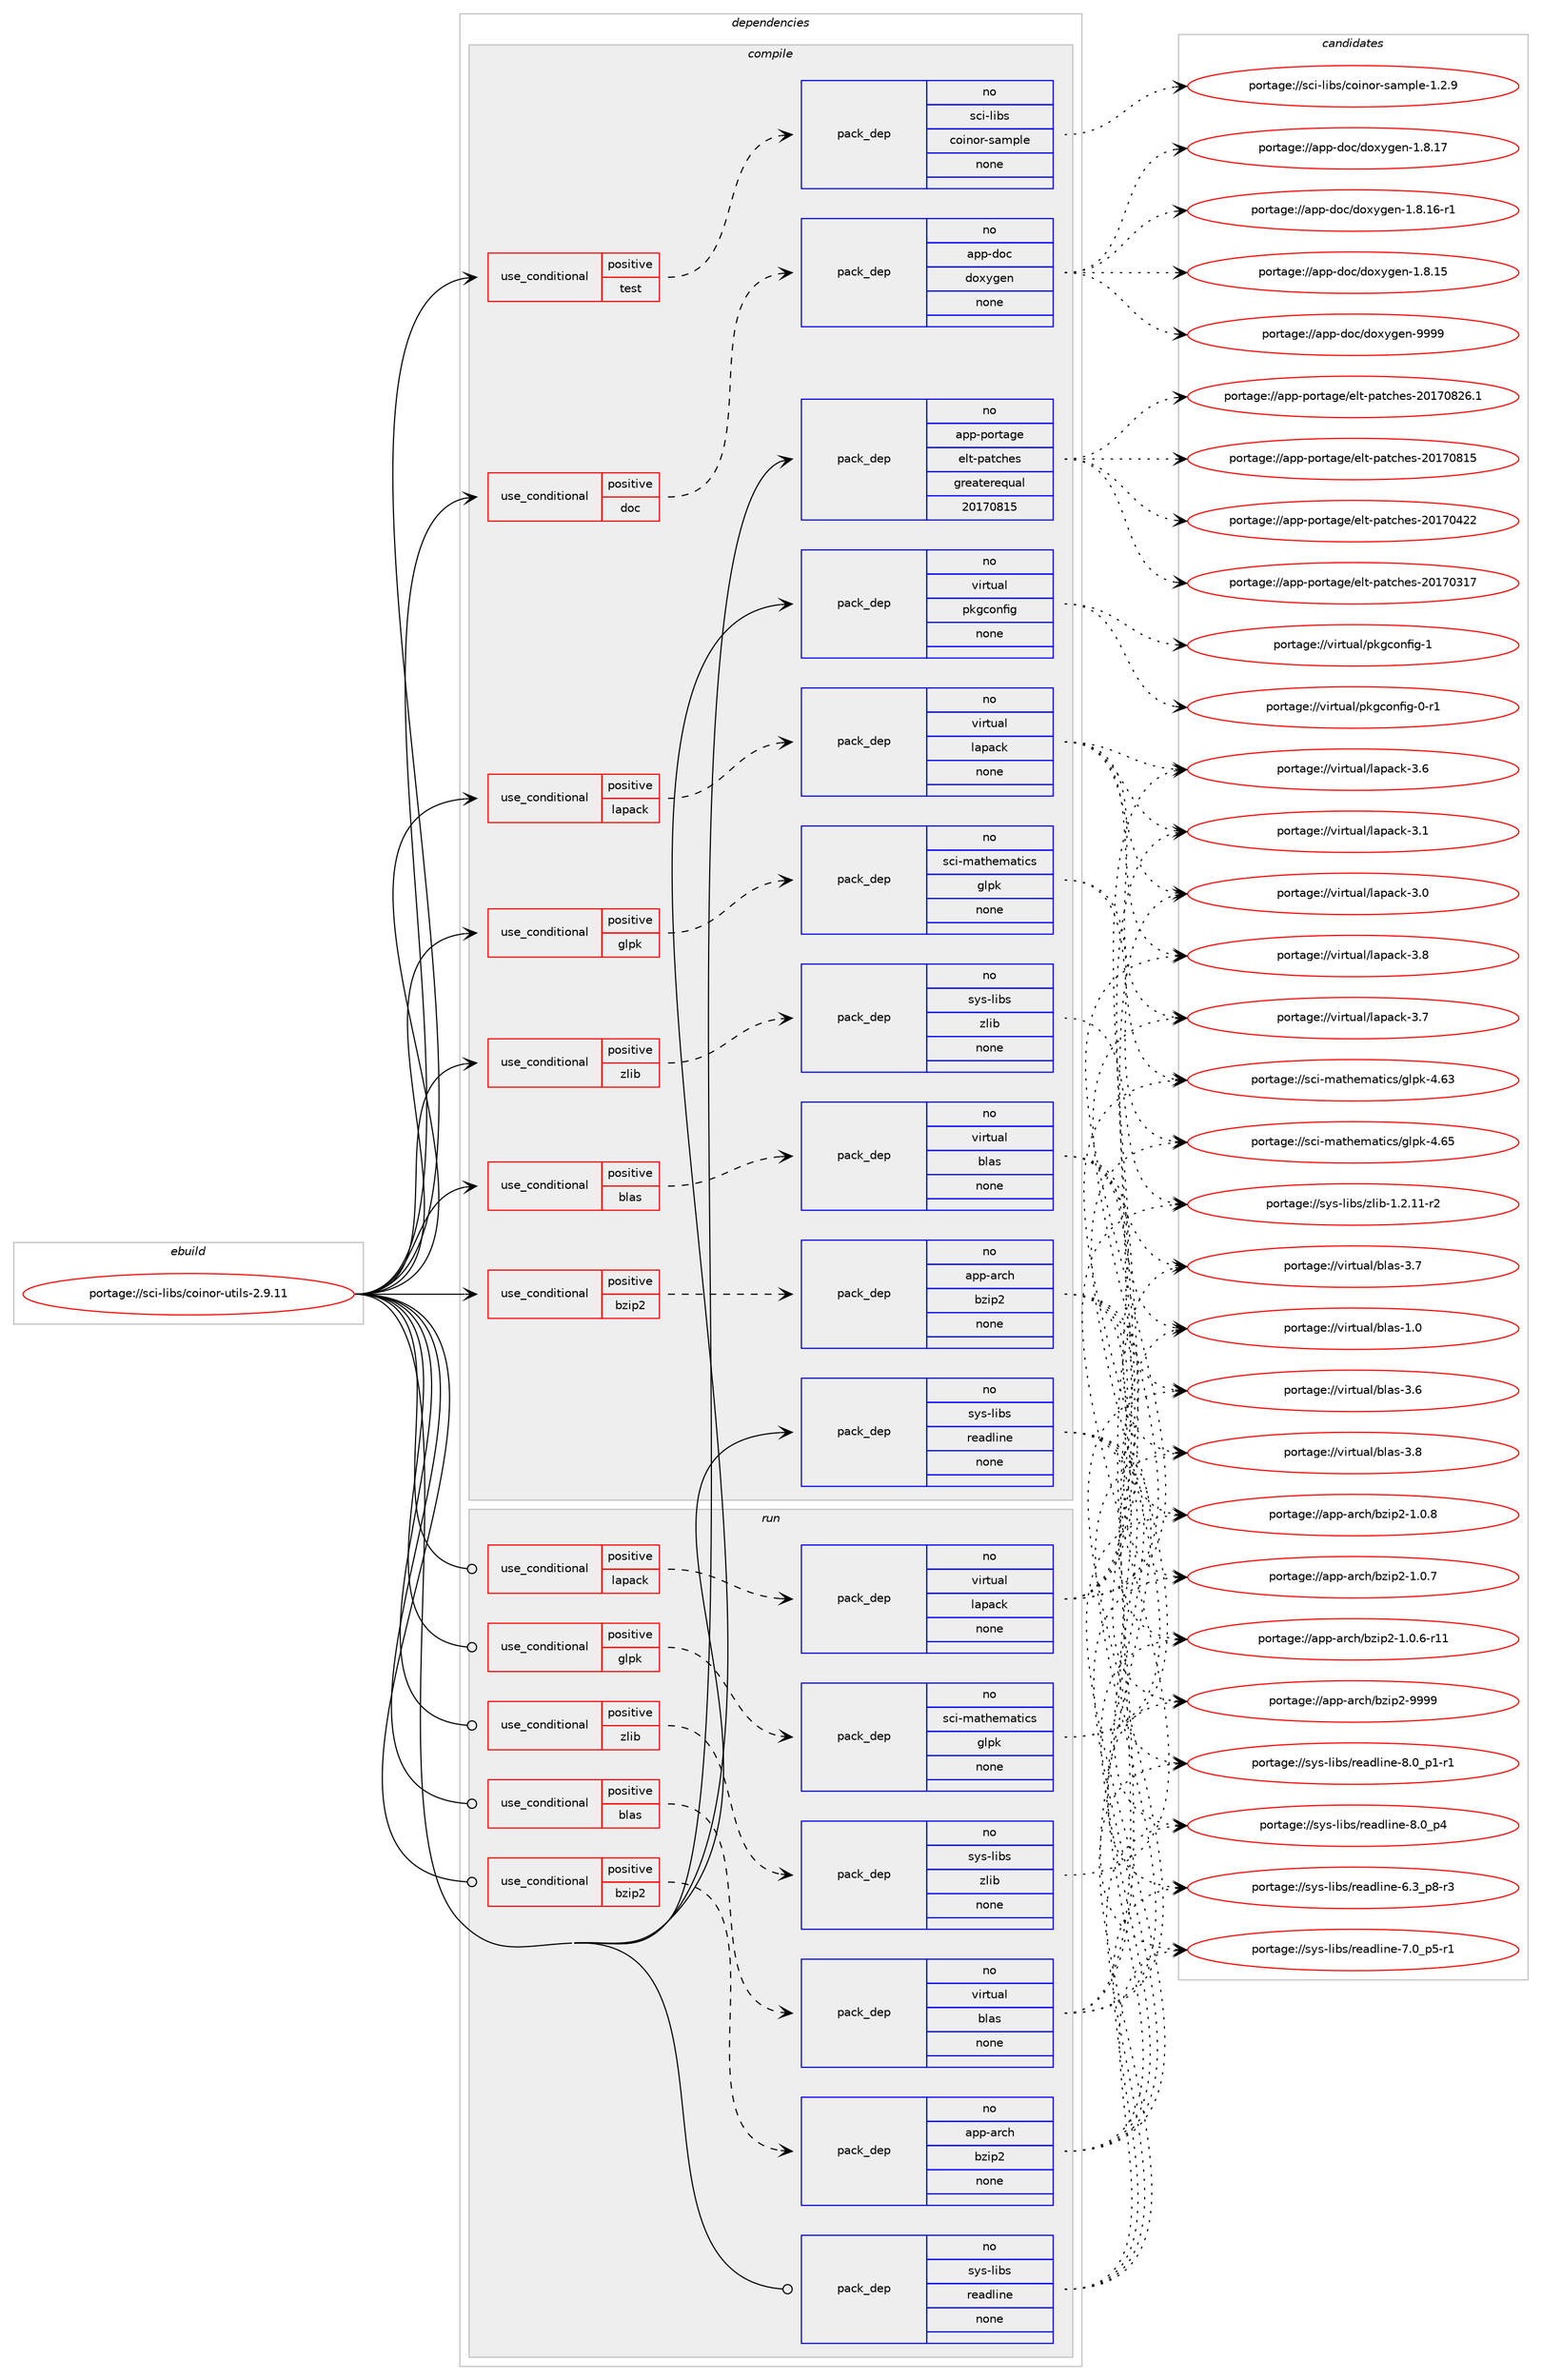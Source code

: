 digraph prolog {

# *************
# Graph options
# *************

newrank=true;
concentrate=true;
compound=true;
graph [rankdir=LR,fontname=Helvetica,fontsize=10,ranksep=1.5];#, ranksep=2.5, nodesep=0.2];
edge  [arrowhead=vee];
node  [fontname=Helvetica,fontsize=10];

# **********
# The ebuild
# **********

subgraph cluster_leftcol {
color=gray;
rank=same;
label=<<i>ebuild</i>>;
id [label="portage://sci-libs/coinor-utils-2.9.11", color=red, width=4, href="../sci-libs/coinor-utils-2.9.11.svg"];
}

# ****************
# The dependencies
# ****************

subgraph cluster_midcol {
color=gray;
label=<<i>dependencies</i>>;
subgraph cluster_compile {
fillcolor="#eeeeee";
style=filled;
label=<<i>compile</i>>;
subgraph cond7314 {
dependency39758 [label=<<TABLE BORDER="0" CELLBORDER="1" CELLSPACING="0" CELLPADDING="4"><TR><TD ROWSPAN="3" CELLPADDING="10">use_conditional</TD></TR><TR><TD>positive</TD></TR><TR><TD>blas</TD></TR></TABLE>>, shape=none, color=red];
subgraph pack31587 {
dependency39759 [label=<<TABLE BORDER="0" CELLBORDER="1" CELLSPACING="0" CELLPADDING="4" WIDTH="220"><TR><TD ROWSPAN="6" CELLPADDING="30">pack_dep</TD></TR><TR><TD WIDTH="110">no</TD></TR><TR><TD>virtual</TD></TR><TR><TD>blas</TD></TR><TR><TD>none</TD></TR><TR><TD></TD></TR></TABLE>>, shape=none, color=blue];
}
dependency39758:e -> dependency39759:w [weight=20,style="dashed",arrowhead="vee"];
}
id:e -> dependency39758:w [weight=20,style="solid",arrowhead="vee"];
subgraph cond7315 {
dependency39760 [label=<<TABLE BORDER="0" CELLBORDER="1" CELLSPACING="0" CELLPADDING="4"><TR><TD ROWSPAN="3" CELLPADDING="10">use_conditional</TD></TR><TR><TD>positive</TD></TR><TR><TD>bzip2</TD></TR></TABLE>>, shape=none, color=red];
subgraph pack31588 {
dependency39761 [label=<<TABLE BORDER="0" CELLBORDER="1" CELLSPACING="0" CELLPADDING="4" WIDTH="220"><TR><TD ROWSPAN="6" CELLPADDING="30">pack_dep</TD></TR><TR><TD WIDTH="110">no</TD></TR><TR><TD>app-arch</TD></TR><TR><TD>bzip2</TD></TR><TR><TD>none</TD></TR><TR><TD></TD></TR></TABLE>>, shape=none, color=blue];
}
dependency39760:e -> dependency39761:w [weight=20,style="dashed",arrowhead="vee"];
}
id:e -> dependency39760:w [weight=20,style="solid",arrowhead="vee"];
subgraph cond7316 {
dependency39762 [label=<<TABLE BORDER="0" CELLBORDER="1" CELLSPACING="0" CELLPADDING="4"><TR><TD ROWSPAN="3" CELLPADDING="10">use_conditional</TD></TR><TR><TD>positive</TD></TR><TR><TD>doc</TD></TR></TABLE>>, shape=none, color=red];
subgraph pack31589 {
dependency39763 [label=<<TABLE BORDER="0" CELLBORDER="1" CELLSPACING="0" CELLPADDING="4" WIDTH="220"><TR><TD ROWSPAN="6" CELLPADDING="30">pack_dep</TD></TR><TR><TD WIDTH="110">no</TD></TR><TR><TD>app-doc</TD></TR><TR><TD>doxygen</TD></TR><TR><TD>none</TD></TR><TR><TD></TD></TR></TABLE>>, shape=none, color=blue];
}
dependency39762:e -> dependency39763:w [weight=20,style="dashed",arrowhead="vee"];
}
id:e -> dependency39762:w [weight=20,style="solid",arrowhead="vee"];
subgraph cond7317 {
dependency39764 [label=<<TABLE BORDER="0" CELLBORDER="1" CELLSPACING="0" CELLPADDING="4"><TR><TD ROWSPAN="3" CELLPADDING="10">use_conditional</TD></TR><TR><TD>positive</TD></TR><TR><TD>glpk</TD></TR></TABLE>>, shape=none, color=red];
subgraph pack31590 {
dependency39765 [label=<<TABLE BORDER="0" CELLBORDER="1" CELLSPACING="0" CELLPADDING="4" WIDTH="220"><TR><TD ROWSPAN="6" CELLPADDING="30">pack_dep</TD></TR><TR><TD WIDTH="110">no</TD></TR><TR><TD>sci-mathematics</TD></TR><TR><TD>glpk</TD></TR><TR><TD>none</TD></TR><TR><TD></TD></TR></TABLE>>, shape=none, color=blue];
}
dependency39764:e -> dependency39765:w [weight=20,style="dashed",arrowhead="vee"];
}
id:e -> dependency39764:w [weight=20,style="solid",arrowhead="vee"];
subgraph cond7318 {
dependency39766 [label=<<TABLE BORDER="0" CELLBORDER="1" CELLSPACING="0" CELLPADDING="4"><TR><TD ROWSPAN="3" CELLPADDING="10">use_conditional</TD></TR><TR><TD>positive</TD></TR><TR><TD>lapack</TD></TR></TABLE>>, shape=none, color=red];
subgraph pack31591 {
dependency39767 [label=<<TABLE BORDER="0" CELLBORDER="1" CELLSPACING="0" CELLPADDING="4" WIDTH="220"><TR><TD ROWSPAN="6" CELLPADDING="30">pack_dep</TD></TR><TR><TD WIDTH="110">no</TD></TR><TR><TD>virtual</TD></TR><TR><TD>lapack</TD></TR><TR><TD>none</TD></TR><TR><TD></TD></TR></TABLE>>, shape=none, color=blue];
}
dependency39766:e -> dependency39767:w [weight=20,style="dashed",arrowhead="vee"];
}
id:e -> dependency39766:w [weight=20,style="solid",arrowhead="vee"];
subgraph cond7319 {
dependency39768 [label=<<TABLE BORDER="0" CELLBORDER="1" CELLSPACING="0" CELLPADDING="4"><TR><TD ROWSPAN="3" CELLPADDING="10">use_conditional</TD></TR><TR><TD>positive</TD></TR><TR><TD>test</TD></TR></TABLE>>, shape=none, color=red];
subgraph pack31592 {
dependency39769 [label=<<TABLE BORDER="0" CELLBORDER="1" CELLSPACING="0" CELLPADDING="4" WIDTH="220"><TR><TD ROWSPAN="6" CELLPADDING="30">pack_dep</TD></TR><TR><TD WIDTH="110">no</TD></TR><TR><TD>sci-libs</TD></TR><TR><TD>coinor-sample</TD></TR><TR><TD>none</TD></TR><TR><TD></TD></TR></TABLE>>, shape=none, color=blue];
}
dependency39768:e -> dependency39769:w [weight=20,style="dashed",arrowhead="vee"];
}
id:e -> dependency39768:w [weight=20,style="solid",arrowhead="vee"];
subgraph cond7320 {
dependency39770 [label=<<TABLE BORDER="0" CELLBORDER="1" CELLSPACING="0" CELLPADDING="4"><TR><TD ROWSPAN="3" CELLPADDING="10">use_conditional</TD></TR><TR><TD>positive</TD></TR><TR><TD>zlib</TD></TR></TABLE>>, shape=none, color=red];
subgraph pack31593 {
dependency39771 [label=<<TABLE BORDER="0" CELLBORDER="1" CELLSPACING="0" CELLPADDING="4" WIDTH="220"><TR><TD ROWSPAN="6" CELLPADDING="30">pack_dep</TD></TR><TR><TD WIDTH="110">no</TD></TR><TR><TD>sys-libs</TD></TR><TR><TD>zlib</TD></TR><TR><TD>none</TD></TR><TR><TD></TD></TR></TABLE>>, shape=none, color=blue];
}
dependency39770:e -> dependency39771:w [weight=20,style="dashed",arrowhead="vee"];
}
id:e -> dependency39770:w [weight=20,style="solid",arrowhead="vee"];
subgraph pack31594 {
dependency39772 [label=<<TABLE BORDER="0" CELLBORDER="1" CELLSPACING="0" CELLPADDING="4" WIDTH="220"><TR><TD ROWSPAN="6" CELLPADDING="30">pack_dep</TD></TR><TR><TD WIDTH="110">no</TD></TR><TR><TD>app-portage</TD></TR><TR><TD>elt-patches</TD></TR><TR><TD>greaterequal</TD></TR><TR><TD>20170815</TD></TR></TABLE>>, shape=none, color=blue];
}
id:e -> dependency39772:w [weight=20,style="solid",arrowhead="vee"];
subgraph pack31595 {
dependency39773 [label=<<TABLE BORDER="0" CELLBORDER="1" CELLSPACING="0" CELLPADDING="4" WIDTH="220"><TR><TD ROWSPAN="6" CELLPADDING="30">pack_dep</TD></TR><TR><TD WIDTH="110">no</TD></TR><TR><TD>sys-libs</TD></TR><TR><TD>readline</TD></TR><TR><TD>none</TD></TR><TR><TD></TD></TR></TABLE>>, shape=none, color=blue];
}
id:e -> dependency39773:w [weight=20,style="solid",arrowhead="vee"];
subgraph pack31596 {
dependency39774 [label=<<TABLE BORDER="0" CELLBORDER="1" CELLSPACING="0" CELLPADDING="4" WIDTH="220"><TR><TD ROWSPAN="6" CELLPADDING="30">pack_dep</TD></TR><TR><TD WIDTH="110">no</TD></TR><TR><TD>virtual</TD></TR><TR><TD>pkgconfig</TD></TR><TR><TD>none</TD></TR><TR><TD></TD></TR></TABLE>>, shape=none, color=blue];
}
id:e -> dependency39774:w [weight=20,style="solid",arrowhead="vee"];
}
subgraph cluster_compileandrun {
fillcolor="#eeeeee";
style=filled;
label=<<i>compile and run</i>>;
}
subgraph cluster_run {
fillcolor="#eeeeee";
style=filled;
label=<<i>run</i>>;
subgraph cond7321 {
dependency39775 [label=<<TABLE BORDER="0" CELLBORDER="1" CELLSPACING="0" CELLPADDING="4"><TR><TD ROWSPAN="3" CELLPADDING="10">use_conditional</TD></TR><TR><TD>positive</TD></TR><TR><TD>blas</TD></TR></TABLE>>, shape=none, color=red];
subgraph pack31597 {
dependency39776 [label=<<TABLE BORDER="0" CELLBORDER="1" CELLSPACING="0" CELLPADDING="4" WIDTH="220"><TR><TD ROWSPAN="6" CELLPADDING="30">pack_dep</TD></TR><TR><TD WIDTH="110">no</TD></TR><TR><TD>virtual</TD></TR><TR><TD>blas</TD></TR><TR><TD>none</TD></TR><TR><TD></TD></TR></TABLE>>, shape=none, color=blue];
}
dependency39775:e -> dependency39776:w [weight=20,style="dashed",arrowhead="vee"];
}
id:e -> dependency39775:w [weight=20,style="solid",arrowhead="odot"];
subgraph cond7322 {
dependency39777 [label=<<TABLE BORDER="0" CELLBORDER="1" CELLSPACING="0" CELLPADDING="4"><TR><TD ROWSPAN="3" CELLPADDING="10">use_conditional</TD></TR><TR><TD>positive</TD></TR><TR><TD>bzip2</TD></TR></TABLE>>, shape=none, color=red];
subgraph pack31598 {
dependency39778 [label=<<TABLE BORDER="0" CELLBORDER="1" CELLSPACING="0" CELLPADDING="4" WIDTH="220"><TR><TD ROWSPAN="6" CELLPADDING="30">pack_dep</TD></TR><TR><TD WIDTH="110">no</TD></TR><TR><TD>app-arch</TD></TR><TR><TD>bzip2</TD></TR><TR><TD>none</TD></TR><TR><TD></TD></TR></TABLE>>, shape=none, color=blue];
}
dependency39777:e -> dependency39778:w [weight=20,style="dashed",arrowhead="vee"];
}
id:e -> dependency39777:w [weight=20,style="solid",arrowhead="odot"];
subgraph cond7323 {
dependency39779 [label=<<TABLE BORDER="0" CELLBORDER="1" CELLSPACING="0" CELLPADDING="4"><TR><TD ROWSPAN="3" CELLPADDING="10">use_conditional</TD></TR><TR><TD>positive</TD></TR><TR><TD>glpk</TD></TR></TABLE>>, shape=none, color=red];
subgraph pack31599 {
dependency39780 [label=<<TABLE BORDER="0" CELLBORDER="1" CELLSPACING="0" CELLPADDING="4" WIDTH="220"><TR><TD ROWSPAN="6" CELLPADDING="30">pack_dep</TD></TR><TR><TD WIDTH="110">no</TD></TR><TR><TD>sci-mathematics</TD></TR><TR><TD>glpk</TD></TR><TR><TD>none</TD></TR><TR><TD></TD></TR></TABLE>>, shape=none, color=blue];
}
dependency39779:e -> dependency39780:w [weight=20,style="dashed",arrowhead="vee"];
}
id:e -> dependency39779:w [weight=20,style="solid",arrowhead="odot"];
subgraph cond7324 {
dependency39781 [label=<<TABLE BORDER="0" CELLBORDER="1" CELLSPACING="0" CELLPADDING="4"><TR><TD ROWSPAN="3" CELLPADDING="10">use_conditional</TD></TR><TR><TD>positive</TD></TR><TR><TD>lapack</TD></TR></TABLE>>, shape=none, color=red];
subgraph pack31600 {
dependency39782 [label=<<TABLE BORDER="0" CELLBORDER="1" CELLSPACING="0" CELLPADDING="4" WIDTH="220"><TR><TD ROWSPAN="6" CELLPADDING="30">pack_dep</TD></TR><TR><TD WIDTH="110">no</TD></TR><TR><TD>virtual</TD></TR><TR><TD>lapack</TD></TR><TR><TD>none</TD></TR><TR><TD></TD></TR></TABLE>>, shape=none, color=blue];
}
dependency39781:e -> dependency39782:w [weight=20,style="dashed",arrowhead="vee"];
}
id:e -> dependency39781:w [weight=20,style="solid",arrowhead="odot"];
subgraph cond7325 {
dependency39783 [label=<<TABLE BORDER="0" CELLBORDER="1" CELLSPACING="0" CELLPADDING="4"><TR><TD ROWSPAN="3" CELLPADDING="10">use_conditional</TD></TR><TR><TD>positive</TD></TR><TR><TD>zlib</TD></TR></TABLE>>, shape=none, color=red];
subgraph pack31601 {
dependency39784 [label=<<TABLE BORDER="0" CELLBORDER="1" CELLSPACING="0" CELLPADDING="4" WIDTH="220"><TR><TD ROWSPAN="6" CELLPADDING="30">pack_dep</TD></TR><TR><TD WIDTH="110">no</TD></TR><TR><TD>sys-libs</TD></TR><TR><TD>zlib</TD></TR><TR><TD>none</TD></TR><TR><TD></TD></TR></TABLE>>, shape=none, color=blue];
}
dependency39783:e -> dependency39784:w [weight=20,style="dashed",arrowhead="vee"];
}
id:e -> dependency39783:w [weight=20,style="solid",arrowhead="odot"];
subgraph pack31602 {
dependency39785 [label=<<TABLE BORDER="0" CELLBORDER="1" CELLSPACING="0" CELLPADDING="4" WIDTH="220"><TR><TD ROWSPAN="6" CELLPADDING="30">pack_dep</TD></TR><TR><TD WIDTH="110">no</TD></TR><TR><TD>sys-libs</TD></TR><TR><TD>readline</TD></TR><TR><TD>none</TD></TR><TR><TD></TD></TR></TABLE>>, shape=none, color=blue];
}
id:e -> dependency39785:w [weight=20,style="solid",arrowhead="odot"];
}
}

# **************
# The candidates
# **************

subgraph cluster_choices {
rank=same;
color=gray;
label=<<i>candidates</i>>;

subgraph choice31587 {
color=black;
nodesep=1;
choice1181051141161179710847981089711545514656 [label="portage://virtual/blas-3.8", color=red, width=4,href="../virtual/blas-3.8.svg"];
choice1181051141161179710847981089711545514655 [label="portage://virtual/blas-3.7", color=red, width=4,href="../virtual/blas-3.7.svg"];
choice1181051141161179710847981089711545514654 [label="portage://virtual/blas-3.6", color=red, width=4,href="../virtual/blas-3.6.svg"];
choice1181051141161179710847981089711545494648 [label="portage://virtual/blas-1.0", color=red, width=4,href="../virtual/blas-1.0.svg"];
dependency39759:e -> choice1181051141161179710847981089711545514656:w [style=dotted,weight="100"];
dependency39759:e -> choice1181051141161179710847981089711545514655:w [style=dotted,weight="100"];
dependency39759:e -> choice1181051141161179710847981089711545514654:w [style=dotted,weight="100"];
dependency39759:e -> choice1181051141161179710847981089711545494648:w [style=dotted,weight="100"];
}
subgraph choice31588 {
color=black;
nodesep=1;
choice971121124597114991044798122105112504557575757 [label="portage://app-arch/bzip2-9999", color=red, width=4,href="../app-arch/bzip2-9999.svg"];
choice97112112459711499104479812210511250454946484656 [label="portage://app-arch/bzip2-1.0.8", color=red, width=4,href="../app-arch/bzip2-1.0.8.svg"];
choice97112112459711499104479812210511250454946484655 [label="portage://app-arch/bzip2-1.0.7", color=red, width=4,href="../app-arch/bzip2-1.0.7.svg"];
choice97112112459711499104479812210511250454946484654451144949 [label="portage://app-arch/bzip2-1.0.6-r11", color=red, width=4,href="../app-arch/bzip2-1.0.6-r11.svg"];
dependency39761:e -> choice971121124597114991044798122105112504557575757:w [style=dotted,weight="100"];
dependency39761:e -> choice97112112459711499104479812210511250454946484656:w [style=dotted,weight="100"];
dependency39761:e -> choice97112112459711499104479812210511250454946484655:w [style=dotted,weight="100"];
dependency39761:e -> choice97112112459711499104479812210511250454946484654451144949:w [style=dotted,weight="100"];
}
subgraph choice31589 {
color=black;
nodesep=1;
choice971121124510011199471001111201211031011104557575757 [label="portage://app-doc/doxygen-9999", color=red, width=4,href="../app-doc/doxygen-9999.svg"];
choice9711211245100111994710011112012110310111045494656464955 [label="portage://app-doc/doxygen-1.8.17", color=red, width=4,href="../app-doc/doxygen-1.8.17.svg"];
choice97112112451001119947100111120121103101110454946564649544511449 [label="portage://app-doc/doxygen-1.8.16-r1", color=red, width=4,href="../app-doc/doxygen-1.8.16-r1.svg"];
choice9711211245100111994710011112012110310111045494656464953 [label="portage://app-doc/doxygen-1.8.15", color=red, width=4,href="../app-doc/doxygen-1.8.15.svg"];
dependency39763:e -> choice971121124510011199471001111201211031011104557575757:w [style=dotted,weight="100"];
dependency39763:e -> choice9711211245100111994710011112012110310111045494656464955:w [style=dotted,weight="100"];
dependency39763:e -> choice97112112451001119947100111120121103101110454946564649544511449:w [style=dotted,weight="100"];
dependency39763:e -> choice9711211245100111994710011112012110310111045494656464953:w [style=dotted,weight="100"];
}
subgraph choice31590 {
color=black;
nodesep=1;
choice1159910545109971161041011099711610599115471031081121074552465453 [label="portage://sci-mathematics/glpk-4.65", color=red, width=4,href="../sci-mathematics/glpk-4.65.svg"];
choice1159910545109971161041011099711610599115471031081121074552465451 [label="portage://sci-mathematics/glpk-4.63", color=red, width=4,href="../sci-mathematics/glpk-4.63.svg"];
dependency39765:e -> choice1159910545109971161041011099711610599115471031081121074552465453:w [style=dotted,weight="100"];
dependency39765:e -> choice1159910545109971161041011099711610599115471031081121074552465451:w [style=dotted,weight="100"];
}
subgraph choice31591 {
color=black;
nodesep=1;
choice118105114116117971084710897112979910745514656 [label="portage://virtual/lapack-3.8", color=red, width=4,href="../virtual/lapack-3.8.svg"];
choice118105114116117971084710897112979910745514655 [label="portage://virtual/lapack-3.7", color=red, width=4,href="../virtual/lapack-3.7.svg"];
choice118105114116117971084710897112979910745514654 [label="portage://virtual/lapack-3.6", color=red, width=4,href="../virtual/lapack-3.6.svg"];
choice118105114116117971084710897112979910745514649 [label="portage://virtual/lapack-3.1", color=red, width=4,href="../virtual/lapack-3.1.svg"];
choice118105114116117971084710897112979910745514648 [label="portage://virtual/lapack-3.0", color=red, width=4,href="../virtual/lapack-3.0.svg"];
dependency39767:e -> choice118105114116117971084710897112979910745514656:w [style=dotted,weight="100"];
dependency39767:e -> choice118105114116117971084710897112979910745514655:w [style=dotted,weight="100"];
dependency39767:e -> choice118105114116117971084710897112979910745514654:w [style=dotted,weight="100"];
dependency39767:e -> choice118105114116117971084710897112979910745514649:w [style=dotted,weight="100"];
dependency39767:e -> choice118105114116117971084710897112979910745514648:w [style=dotted,weight="100"];
}
subgraph choice31592 {
color=black;
nodesep=1;
choice11599105451081059811547991111051101111144511597109112108101454946504657 [label="portage://sci-libs/coinor-sample-1.2.9", color=red, width=4,href="../sci-libs/coinor-sample-1.2.9.svg"];
dependency39769:e -> choice11599105451081059811547991111051101111144511597109112108101454946504657:w [style=dotted,weight="100"];
}
subgraph choice31593 {
color=black;
nodesep=1;
choice11512111545108105981154712210810598454946504649494511450 [label="portage://sys-libs/zlib-1.2.11-r2", color=red, width=4,href="../sys-libs/zlib-1.2.11-r2.svg"];
dependency39771:e -> choice11512111545108105981154712210810598454946504649494511450:w [style=dotted,weight="100"];
}
subgraph choice31594 {
color=black;
nodesep=1;
choice971121124511211111411697103101471011081164511297116991041011154550484955485650544649 [label="portage://app-portage/elt-patches-20170826.1", color=red, width=4,href="../app-portage/elt-patches-20170826.1.svg"];
choice97112112451121111141169710310147101108116451129711699104101115455048495548564953 [label="portage://app-portage/elt-patches-20170815", color=red, width=4,href="../app-portage/elt-patches-20170815.svg"];
choice97112112451121111141169710310147101108116451129711699104101115455048495548525050 [label="portage://app-portage/elt-patches-20170422", color=red, width=4,href="../app-portage/elt-patches-20170422.svg"];
choice97112112451121111141169710310147101108116451129711699104101115455048495548514955 [label="portage://app-portage/elt-patches-20170317", color=red, width=4,href="../app-portage/elt-patches-20170317.svg"];
dependency39772:e -> choice971121124511211111411697103101471011081164511297116991041011154550484955485650544649:w [style=dotted,weight="100"];
dependency39772:e -> choice97112112451121111141169710310147101108116451129711699104101115455048495548564953:w [style=dotted,weight="100"];
dependency39772:e -> choice97112112451121111141169710310147101108116451129711699104101115455048495548525050:w [style=dotted,weight="100"];
dependency39772:e -> choice97112112451121111141169710310147101108116451129711699104101115455048495548514955:w [style=dotted,weight="100"];
}
subgraph choice31595 {
color=black;
nodesep=1;
choice11512111545108105981154711410197100108105110101455646489511252 [label="portage://sys-libs/readline-8.0_p4", color=red, width=4,href="../sys-libs/readline-8.0_p4.svg"];
choice115121115451081059811547114101971001081051101014556464895112494511449 [label="portage://sys-libs/readline-8.0_p1-r1", color=red, width=4,href="../sys-libs/readline-8.0_p1-r1.svg"];
choice115121115451081059811547114101971001081051101014555464895112534511449 [label="portage://sys-libs/readline-7.0_p5-r1", color=red, width=4,href="../sys-libs/readline-7.0_p5-r1.svg"];
choice115121115451081059811547114101971001081051101014554465195112564511451 [label="portage://sys-libs/readline-6.3_p8-r3", color=red, width=4,href="../sys-libs/readline-6.3_p8-r3.svg"];
dependency39773:e -> choice11512111545108105981154711410197100108105110101455646489511252:w [style=dotted,weight="100"];
dependency39773:e -> choice115121115451081059811547114101971001081051101014556464895112494511449:w [style=dotted,weight="100"];
dependency39773:e -> choice115121115451081059811547114101971001081051101014555464895112534511449:w [style=dotted,weight="100"];
dependency39773:e -> choice115121115451081059811547114101971001081051101014554465195112564511451:w [style=dotted,weight="100"];
}
subgraph choice31596 {
color=black;
nodesep=1;
choice1181051141161179710847112107103991111101021051034549 [label="portage://virtual/pkgconfig-1", color=red, width=4,href="../virtual/pkgconfig-1.svg"];
choice11810511411611797108471121071039911111010210510345484511449 [label="portage://virtual/pkgconfig-0-r1", color=red, width=4,href="../virtual/pkgconfig-0-r1.svg"];
dependency39774:e -> choice1181051141161179710847112107103991111101021051034549:w [style=dotted,weight="100"];
dependency39774:e -> choice11810511411611797108471121071039911111010210510345484511449:w [style=dotted,weight="100"];
}
subgraph choice31597 {
color=black;
nodesep=1;
choice1181051141161179710847981089711545514656 [label="portage://virtual/blas-3.8", color=red, width=4,href="../virtual/blas-3.8.svg"];
choice1181051141161179710847981089711545514655 [label="portage://virtual/blas-3.7", color=red, width=4,href="../virtual/blas-3.7.svg"];
choice1181051141161179710847981089711545514654 [label="portage://virtual/blas-3.6", color=red, width=4,href="../virtual/blas-3.6.svg"];
choice1181051141161179710847981089711545494648 [label="portage://virtual/blas-1.0", color=red, width=4,href="../virtual/blas-1.0.svg"];
dependency39776:e -> choice1181051141161179710847981089711545514656:w [style=dotted,weight="100"];
dependency39776:e -> choice1181051141161179710847981089711545514655:w [style=dotted,weight="100"];
dependency39776:e -> choice1181051141161179710847981089711545514654:w [style=dotted,weight="100"];
dependency39776:e -> choice1181051141161179710847981089711545494648:w [style=dotted,weight="100"];
}
subgraph choice31598 {
color=black;
nodesep=1;
choice971121124597114991044798122105112504557575757 [label="portage://app-arch/bzip2-9999", color=red, width=4,href="../app-arch/bzip2-9999.svg"];
choice97112112459711499104479812210511250454946484656 [label="portage://app-arch/bzip2-1.0.8", color=red, width=4,href="../app-arch/bzip2-1.0.8.svg"];
choice97112112459711499104479812210511250454946484655 [label="portage://app-arch/bzip2-1.0.7", color=red, width=4,href="../app-arch/bzip2-1.0.7.svg"];
choice97112112459711499104479812210511250454946484654451144949 [label="portage://app-arch/bzip2-1.0.6-r11", color=red, width=4,href="../app-arch/bzip2-1.0.6-r11.svg"];
dependency39778:e -> choice971121124597114991044798122105112504557575757:w [style=dotted,weight="100"];
dependency39778:e -> choice97112112459711499104479812210511250454946484656:w [style=dotted,weight="100"];
dependency39778:e -> choice97112112459711499104479812210511250454946484655:w [style=dotted,weight="100"];
dependency39778:e -> choice97112112459711499104479812210511250454946484654451144949:w [style=dotted,weight="100"];
}
subgraph choice31599 {
color=black;
nodesep=1;
choice1159910545109971161041011099711610599115471031081121074552465453 [label="portage://sci-mathematics/glpk-4.65", color=red, width=4,href="../sci-mathematics/glpk-4.65.svg"];
choice1159910545109971161041011099711610599115471031081121074552465451 [label="portage://sci-mathematics/glpk-4.63", color=red, width=4,href="../sci-mathematics/glpk-4.63.svg"];
dependency39780:e -> choice1159910545109971161041011099711610599115471031081121074552465453:w [style=dotted,weight="100"];
dependency39780:e -> choice1159910545109971161041011099711610599115471031081121074552465451:w [style=dotted,weight="100"];
}
subgraph choice31600 {
color=black;
nodesep=1;
choice118105114116117971084710897112979910745514656 [label="portage://virtual/lapack-3.8", color=red, width=4,href="../virtual/lapack-3.8.svg"];
choice118105114116117971084710897112979910745514655 [label="portage://virtual/lapack-3.7", color=red, width=4,href="../virtual/lapack-3.7.svg"];
choice118105114116117971084710897112979910745514654 [label="portage://virtual/lapack-3.6", color=red, width=4,href="../virtual/lapack-3.6.svg"];
choice118105114116117971084710897112979910745514649 [label="portage://virtual/lapack-3.1", color=red, width=4,href="../virtual/lapack-3.1.svg"];
choice118105114116117971084710897112979910745514648 [label="portage://virtual/lapack-3.0", color=red, width=4,href="../virtual/lapack-3.0.svg"];
dependency39782:e -> choice118105114116117971084710897112979910745514656:w [style=dotted,weight="100"];
dependency39782:e -> choice118105114116117971084710897112979910745514655:w [style=dotted,weight="100"];
dependency39782:e -> choice118105114116117971084710897112979910745514654:w [style=dotted,weight="100"];
dependency39782:e -> choice118105114116117971084710897112979910745514649:w [style=dotted,weight="100"];
dependency39782:e -> choice118105114116117971084710897112979910745514648:w [style=dotted,weight="100"];
}
subgraph choice31601 {
color=black;
nodesep=1;
choice11512111545108105981154712210810598454946504649494511450 [label="portage://sys-libs/zlib-1.2.11-r2", color=red, width=4,href="../sys-libs/zlib-1.2.11-r2.svg"];
dependency39784:e -> choice11512111545108105981154712210810598454946504649494511450:w [style=dotted,weight="100"];
}
subgraph choice31602 {
color=black;
nodesep=1;
choice11512111545108105981154711410197100108105110101455646489511252 [label="portage://sys-libs/readline-8.0_p4", color=red, width=4,href="../sys-libs/readline-8.0_p4.svg"];
choice115121115451081059811547114101971001081051101014556464895112494511449 [label="portage://sys-libs/readline-8.0_p1-r1", color=red, width=4,href="../sys-libs/readline-8.0_p1-r1.svg"];
choice115121115451081059811547114101971001081051101014555464895112534511449 [label="portage://sys-libs/readline-7.0_p5-r1", color=red, width=4,href="../sys-libs/readline-7.0_p5-r1.svg"];
choice115121115451081059811547114101971001081051101014554465195112564511451 [label="portage://sys-libs/readline-6.3_p8-r3", color=red, width=4,href="../sys-libs/readline-6.3_p8-r3.svg"];
dependency39785:e -> choice11512111545108105981154711410197100108105110101455646489511252:w [style=dotted,weight="100"];
dependency39785:e -> choice115121115451081059811547114101971001081051101014556464895112494511449:w [style=dotted,weight="100"];
dependency39785:e -> choice115121115451081059811547114101971001081051101014555464895112534511449:w [style=dotted,weight="100"];
dependency39785:e -> choice115121115451081059811547114101971001081051101014554465195112564511451:w [style=dotted,weight="100"];
}
}

}
